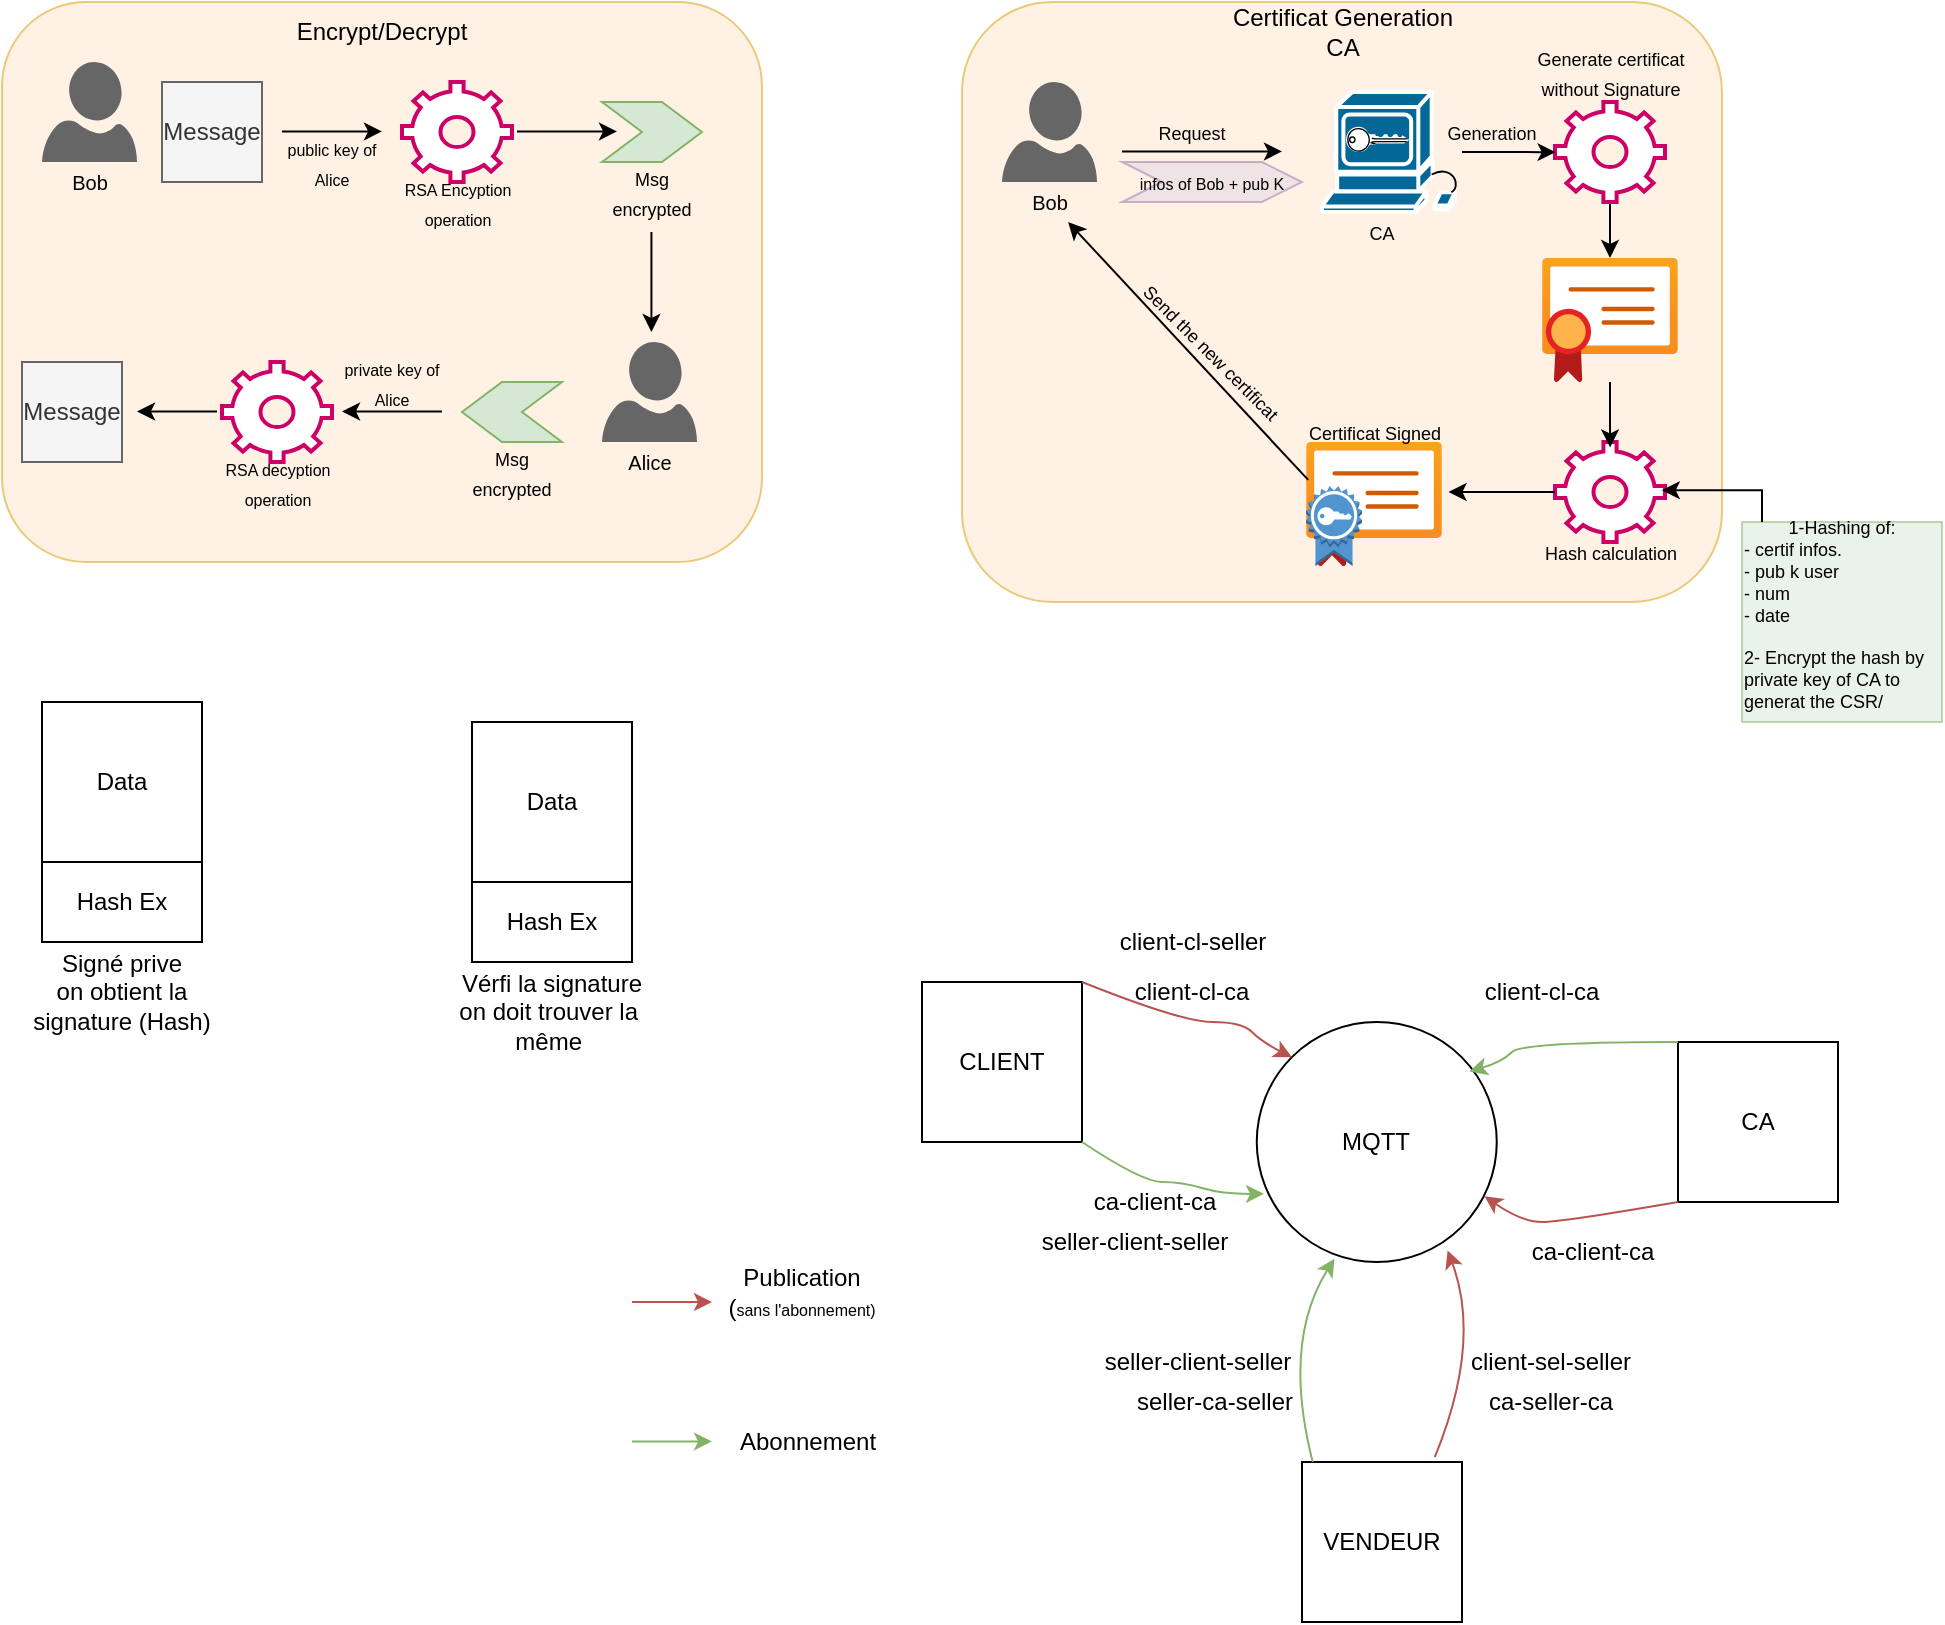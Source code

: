 <mxfile version="24.4.8" type="device">
  <diagram name="Page-1" id="i0Og0DgrA8-Swl__wC8m">
    <mxGraphModel dx="831" dy="481" grid="1" gridSize="10" guides="1" tooltips="1" connect="1" arrows="1" fold="1" page="1" pageScale="1" pageWidth="850" pageHeight="1100" math="0" shadow="0">
      <root>
        <mxCell id="0" />
        <mxCell id="1" parent="0" />
        <mxCell id="gQTu4yViG4mN7dmzVnCT-1" value="" style="rounded=1;whiteSpace=wrap;html=1;fillColor=#ffe6cc;strokeColor=#d79b00;opacity=50;" parent="1" vertex="1">
          <mxGeometry x="160" y="80" width="380" height="280" as="geometry" />
        </mxCell>
        <mxCell id="gQTu4yViG4mN7dmzVnCT-2" value="Encrypt/Decrypt" style="text;html=1;align=center;verticalAlign=middle;whiteSpace=wrap;rounded=0;" parent="1" vertex="1">
          <mxGeometry x="305" y="80" width="90" height="30" as="geometry" />
        </mxCell>
        <mxCell id="gQTu4yViG4mN7dmzVnCT-7" value="" style="group" parent="1" vertex="1" connectable="0">
          <mxGeometry x="460" y="250" width="47.5" height="70" as="geometry" />
        </mxCell>
        <mxCell id="gQTu4yViG4mN7dmzVnCT-3" value="" style="verticalLabelPosition=bottom;html=1;verticalAlign=top;align=center;strokeColor=none;fillColor=#666666;shape=mxgraph.azure.user;" parent="gQTu4yViG4mN7dmzVnCT-7" vertex="1">
          <mxGeometry width="47.5" height="50" as="geometry" />
        </mxCell>
        <mxCell id="gQTu4yViG4mN7dmzVnCT-6" value="&lt;font style=&quot;font-size: 10px;&quot;&gt;Alice&lt;/font&gt;" style="text;html=1;align=center;verticalAlign=middle;whiteSpace=wrap;rounded=0;" parent="gQTu4yViG4mN7dmzVnCT-7" vertex="1">
          <mxGeometry x="11" y="50" width="26.25" height="20" as="geometry" />
        </mxCell>
        <mxCell id="gQTu4yViG4mN7dmzVnCT-8" value="" style="group" parent="1" vertex="1" connectable="0">
          <mxGeometry x="180" y="110" width="47.5" height="70" as="geometry" />
        </mxCell>
        <mxCell id="gQTu4yViG4mN7dmzVnCT-4" value="" style="verticalLabelPosition=bottom;html=1;verticalAlign=top;align=center;strokeColor=none;fillColor=#666666;shape=mxgraph.azure.user;" parent="gQTu4yViG4mN7dmzVnCT-8" vertex="1">
          <mxGeometry width="47.5" height="50" as="geometry" />
        </mxCell>
        <mxCell id="gQTu4yViG4mN7dmzVnCT-5" value="&lt;font style=&quot;font-size: 10px;&quot;&gt;Bob&lt;/font&gt;" style="text;html=1;align=center;verticalAlign=middle;whiteSpace=wrap;rounded=0;" parent="gQTu4yViG4mN7dmzVnCT-8" vertex="1">
          <mxGeometry x="10.63" y="50" width="26.25" height="20" as="geometry" />
        </mxCell>
        <mxCell id="gQTu4yViG4mN7dmzVnCT-12" value="Message" style="whiteSpace=wrap;html=1;aspect=fixed;fillColor=#f5f5f5;fontColor=#333333;strokeColor=#666666;" parent="1" vertex="1">
          <mxGeometry x="240" y="120" width="50" height="50" as="geometry" />
        </mxCell>
        <mxCell id="gQTu4yViG4mN7dmzVnCT-13" value="" style="endArrow=classic;html=1;rounded=0;" parent="1" edge="1">
          <mxGeometry width="50" height="50" relative="1" as="geometry">
            <mxPoint x="300" y="144.71" as="sourcePoint" />
            <mxPoint x="350" y="144.71" as="targetPoint" />
          </mxGeometry>
        </mxCell>
        <mxCell id="gQTu4yViG4mN7dmzVnCT-16" value="&lt;font style=&quot;font-size: 8px;&quot;&gt;public key of Alice&lt;/font&gt;" style="text;html=1;align=center;verticalAlign=middle;whiteSpace=wrap;rounded=0;" parent="1" vertex="1">
          <mxGeometry x="300" y="150" width="50" height="20" as="geometry" />
        </mxCell>
        <mxCell id="gQTu4yViG4mN7dmzVnCT-17" value="" style="html=1;verticalLabelPosition=bottom;align=center;labelBackgroundColor=#ffffff;verticalAlign=top;strokeWidth=2;strokeColor=#CC0066;shadow=0;dashed=0;shape=mxgraph.ios7.icons.settings;" parent="1" vertex="1">
          <mxGeometry x="360" y="120" width="55" height="50" as="geometry" />
        </mxCell>
        <mxCell id="gQTu4yViG4mN7dmzVnCT-18" value="&lt;font style=&quot;font-size: 8px;&quot;&gt;RSA Encyption&lt;/font&gt;&lt;div&gt;&lt;font style=&quot;font-size: 8px;&quot;&gt;operation&lt;/font&gt;&lt;/div&gt;" style="text;html=1;align=center;verticalAlign=middle;whiteSpace=wrap;rounded=0;" parent="1" vertex="1">
          <mxGeometry x="357.5" y="170" width="60" height="20" as="geometry" />
        </mxCell>
        <mxCell id="gQTu4yViG4mN7dmzVnCT-19" value="" style="shape=step;perimeter=stepPerimeter;whiteSpace=wrap;html=1;fixedSize=1;fillColor=#d5e8d4;strokeColor=#82b366;" parent="1" vertex="1">
          <mxGeometry x="460" y="130" width="50" height="30" as="geometry" />
        </mxCell>
        <mxCell id="gQTu4yViG4mN7dmzVnCT-20" value="" style="endArrow=classic;html=1;rounded=0;" parent="1" edge="1">
          <mxGeometry width="50" height="50" relative="1" as="geometry">
            <mxPoint x="417.5" y="144.71" as="sourcePoint" />
            <mxPoint x="467.5" y="144.71" as="targetPoint" />
          </mxGeometry>
        </mxCell>
        <mxCell id="gQTu4yViG4mN7dmzVnCT-21" value="&lt;font style=&quot;font-size: 9px;&quot;&gt;Msg encrypted&lt;/font&gt;" style="text;html=1;align=center;verticalAlign=middle;whiteSpace=wrap;rounded=0;" parent="1" vertex="1">
          <mxGeometry x="460" y="160" width="50" height="30" as="geometry" />
        </mxCell>
        <mxCell id="gQTu4yViG4mN7dmzVnCT-23" value="" style="endArrow=classic;html=1;rounded=0;" parent="1" edge="1">
          <mxGeometry width="50" height="50" relative="1" as="geometry">
            <mxPoint x="484.71" y="195" as="sourcePoint" />
            <mxPoint x="484.71" y="245" as="targetPoint" />
          </mxGeometry>
        </mxCell>
        <mxCell id="gQTu4yViG4mN7dmzVnCT-24" value="" style="shape=step;perimeter=stepPerimeter;whiteSpace=wrap;html=1;fixedSize=1;fillColor=#d5e8d4;strokeColor=#82b366;rotation=-180;" parent="1" vertex="1">
          <mxGeometry x="390" y="270" width="50" height="30" as="geometry" />
        </mxCell>
        <mxCell id="gQTu4yViG4mN7dmzVnCT-25" value="&lt;font style=&quot;font-size: 9px;&quot;&gt;Msg encrypted&lt;/font&gt;" style="text;html=1;align=center;verticalAlign=middle;whiteSpace=wrap;rounded=0;" parent="1" vertex="1">
          <mxGeometry x="390" y="300" width="50" height="30" as="geometry" />
        </mxCell>
        <mxCell id="gQTu4yViG4mN7dmzVnCT-26" value="" style="endArrow=classic;html=1;rounded=0;" parent="1" edge="1">
          <mxGeometry width="50" height="50" relative="1" as="geometry">
            <mxPoint x="380" y="284.71" as="sourcePoint" />
            <mxPoint x="330" y="284.71" as="targetPoint" />
          </mxGeometry>
        </mxCell>
        <mxCell id="gQTu4yViG4mN7dmzVnCT-27" value="&lt;font style=&quot;font-size: 8px;&quot;&gt;private key of Alice&lt;/font&gt;" style="text;html=1;align=center;verticalAlign=middle;whiteSpace=wrap;rounded=0;" parent="1" vertex="1">
          <mxGeometry x="330" y="260" width="50" height="20" as="geometry" />
        </mxCell>
        <mxCell id="gQTu4yViG4mN7dmzVnCT-28" value="" style="html=1;verticalLabelPosition=bottom;align=center;labelBackgroundColor=#ffffff;verticalAlign=top;strokeWidth=2;strokeColor=#CC0066;shadow=0;dashed=0;shape=mxgraph.ios7.icons.settings;" parent="1" vertex="1">
          <mxGeometry x="270" y="260" width="55" height="50" as="geometry" />
        </mxCell>
        <mxCell id="gQTu4yViG4mN7dmzVnCT-29" value="&lt;font style=&quot;font-size: 8px;&quot;&gt;RSA decyption&lt;/font&gt;&lt;div&gt;&lt;font style=&quot;font-size: 8px;&quot;&gt;operation&lt;/font&gt;&lt;/div&gt;" style="text;html=1;align=center;verticalAlign=middle;whiteSpace=wrap;rounded=0;" parent="1" vertex="1">
          <mxGeometry x="267.5" y="310" width="60" height="20" as="geometry" />
        </mxCell>
        <mxCell id="gQTu4yViG4mN7dmzVnCT-30" value="Message" style="whiteSpace=wrap;html=1;aspect=fixed;fillColor=#f5f5f5;fontColor=#333333;strokeColor=#666666;" parent="1" vertex="1">
          <mxGeometry x="170" y="260" width="50" height="50" as="geometry" />
        </mxCell>
        <mxCell id="gQTu4yViG4mN7dmzVnCT-31" value="" style="endArrow=classic;html=1;rounded=0;" parent="1" edge="1">
          <mxGeometry width="50" height="50" relative="1" as="geometry">
            <mxPoint x="267.5" y="284.71" as="sourcePoint" />
            <mxPoint x="227.5" y="284.71" as="targetPoint" />
          </mxGeometry>
        </mxCell>
        <mxCell id="gQTu4yViG4mN7dmzVnCT-32" value="" style="rounded=1;whiteSpace=wrap;html=1;fillColor=#ffe6cc;strokeColor=#d79b00;opacity=50;" parent="1" vertex="1">
          <mxGeometry x="640" y="80" width="380" height="300" as="geometry" />
        </mxCell>
        <mxCell id="gQTu4yViG4mN7dmzVnCT-33" value="Certificat Generation&lt;div&gt;CA&lt;/div&gt;" style="text;html=1;align=center;verticalAlign=middle;whiteSpace=wrap;rounded=0;" parent="1" vertex="1">
          <mxGeometry x="767.5" y="80" width="125" height="30" as="geometry" />
        </mxCell>
        <mxCell id="gQTu4yViG4mN7dmzVnCT-36" value="" style="group" parent="1" vertex="1" connectable="0">
          <mxGeometry x="660" y="120" width="47.5" height="70" as="geometry" />
        </mxCell>
        <mxCell id="gQTu4yViG4mN7dmzVnCT-37" value="" style="verticalLabelPosition=bottom;html=1;verticalAlign=top;align=center;strokeColor=none;fillColor=#666666;shape=mxgraph.azure.user;" parent="gQTu4yViG4mN7dmzVnCT-36" vertex="1">
          <mxGeometry width="47.5" height="50" as="geometry" />
        </mxCell>
        <mxCell id="gQTu4yViG4mN7dmzVnCT-38" value="&lt;font style=&quot;font-size: 10px;&quot;&gt;Bob&lt;/font&gt;" style="text;html=1;align=center;verticalAlign=middle;whiteSpace=wrap;rounded=0;" parent="gQTu4yViG4mN7dmzVnCT-36" vertex="1">
          <mxGeometry x="10.63" y="50" width="26.25" height="20" as="geometry" />
        </mxCell>
        <mxCell id="gQTu4yViG4mN7dmzVnCT-39" value="" style="endArrow=classic;html=1;rounded=0;" parent="1" edge="1">
          <mxGeometry width="50" height="50" relative="1" as="geometry">
            <mxPoint x="720" y="154.71" as="sourcePoint" />
            <mxPoint x="800" y="154.71" as="targetPoint" />
          </mxGeometry>
        </mxCell>
        <mxCell id="gQTu4yViG4mN7dmzVnCT-41" value="&lt;font style=&quot;font-size: 9px;&quot;&gt;Request&lt;/font&gt;" style="text;html=1;align=center;verticalAlign=middle;whiteSpace=wrap;rounded=0;" parent="1" vertex="1">
          <mxGeometry x="730" y="140" width="50" height="10" as="geometry" />
        </mxCell>
        <mxCell id="gQTu4yViG4mN7dmzVnCT-42" value="&lt;font style=&quot;font-size: 8px;&quot;&gt;infos of Bob + pub K&lt;/font&gt;" style="shape=step;perimeter=stepPerimeter;whiteSpace=wrap;html=1;fixedSize=1;fillColor=#e1d5e7;strokeColor=#9673a6;opacity=50;" parent="1" vertex="1">
          <mxGeometry x="720" y="160" width="90" height="20" as="geometry" />
        </mxCell>
        <mxCell id="gQTu4yViG4mN7dmzVnCT-44" value="" style="group" parent="1" vertex="1" connectable="0">
          <mxGeometry x="820" y="125" width="70" height="75" as="geometry" />
        </mxCell>
        <mxCell id="gQTu4yViG4mN7dmzVnCT-35" value="" style="shape=mxgraph.cisco.misc.cisco_ca;html=1;pointerEvents=1;dashed=0;fillColor=#036897;strokeColor=#ffffff;strokeWidth=2;verticalLabelPosition=bottom;verticalAlign=top;align=center;outlineConnect=0;" parent="gQTu4yViG4mN7dmzVnCT-44" vertex="1">
          <mxGeometry width="70" height="60" as="geometry" />
        </mxCell>
        <mxCell id="gQTu4yViG4mN7dmzVnCT-43" value="&lt;font style=&quot;font-size: 9px;&quot;&gt;CA&lt;/font&gt;" style="text;html=1;align=center;verticalAlign=middle;whiteSpace=wrap;rounded=0;" parent="gQTu4yViG4mN7dmzVnCT-44" vertex="1">
          <mxGeometry x="20" y="65" width="20" height="10" as="geometry" />
        </mxCell>
        <mxCell id="gQTu4yViG4mN7dmzVnCT-45" value="" style="image;aspect=fixed;html=1;points=[];align=center;fontSize=12;image=img/lib/azure2/app_services/App_Service_Certificates.svg;" parent="1" vertex="1">
          <mxGeometry x="930" y="208" width="68" height="62" as="geometry" />
        </mxCell>
        <mxCell id="gQTu4yViG4mN7dmzVnCT-47" value="&lt;font style=&quot;font-size: 9px;&quot;&gt;Generation&lt;/font&gt;" style="text;html=1;align=center;verticalAlign=middle;whiteSpace=wrap;rounded=0;" parent="1" vertex="1">
          <mxGeometry x="880" y="140" width="50" height="10" as="geometry" />
        </mxCell>
        <mxCell id="gQTu4yViG4mN7dmzVnCT-52" style="edgeStyle=orthogonalEdgeStyle;rounded=0;orthogonalLoop=1;jettySize=auto;html=1;" parent="1" source="gQTu4yViG4mN7dmzVnCT-48" target="gQTu4yViG4mN7dmzVnCT-45" edge="1">
          <mxGeometry relative="1" as="geometry" />
        </mxCell>
        <mxCell id="gQTu4yViG4mN7dmzVnCT-48" value="" style="html=1;verticalLabelPosition=bottom;align=center;labelBackgroundColor=#ffffff;verticalAlign=top;strokeWidth=2;strokeColor=#CC0066;shadow=0;dashed=0;shape=mxgraph.ios7.icons.settings;" parent="1" vertex="1">
          <mxGeometry x="936.5" y="130" width="55" height="50" as="geometry" />
        </mxCell>
        <mxCell id="gQTu4yViG4mN7dmzVnCT-49" value="&lt;font style=&quot;font-size: 9px;&quot;&gt;Generate certificat without Signature&lt;/font&gt;" style="text;html=1;align=center;verticalAlign=middle;whiteSpace=wrap;rounded=0;" parent="1" vertex="1">
          <mxGeometry x="922.63" y="110" width="82.75" height="10" as="geometry" />
        </mxCell>
        <mxCell id="gQTu4yViG4mN7dmzVnCT-53" style="edgeStyle=orthogonalEdgeStyle;rounded=0;orthogonalLoop=1;jettySize=auto;html=1;entryX=0.006;entryY=0.502;entryDx=0;entryDy=0;entryPerimeter=0;" parent="1" source="gQTu4yViG4mN7dmzVnCT-35" target="gQTu4yViG4mN7dmzVnCT-48" edge="1">
          <mxGeometry relative="1" as="geometry" />
        </mxCell>
        <mxCell id="gQTu4yViG4mN7dmzVnCT-55" value="" style="html=1;verticalLabelPosition=bottom;align=center;labelBackgroundColor=#ffffff;verticalAlign=top;strokeWidth=2;strokeColor=#CC0066;shadow=0;dashed=0;shape=mxgraph.ios7.icons.settings;" parent="1" vertex="1">
          <mxGeometry x="936.5" y="300" width="55" height="50" as="geometry" />
        </mxCell>
        <mxCell id="gQTu4yViG4mN7dmzVnCT-56" style="edgeStyle=orthogonalEdgeStyle;rounded=0;orthogonalLoop=1;jettySize=auto;html=1;entryX=0.501;entryY=0.054;entryDx=0;entryDy=0;entryPerimeter=0;" parent="1" source="gQTu4yViG4mN7dmzVnCT-45" target="gQTu4yViG4mN7dmzVnCT-55" edge="1">
          <mxGeometry relative="1" as="geometry" />
        </mxCell>
        <mxCell id="gQTu4yViG4mN7dmzVnCT-57" value="&lt;font style=&quot;font-size: 9px;&quot;&gt;Hash calculation&lt;/font&gt;" style="text;html=1;align=center;verticalAlign=middle;whiteSpace=wrap;rounded=0;" parent="1" vertex="1">
          <mxGeometry x="922.63" y="350" width="82.75" height="10" as="geometry" />
        </mxCell>
        <mxCell id="gQTu4yViG4mN7dmzVnCT-59" style="edgeStyle=orthogonalEdgeStyle;rounded=0;orthogonalLoop=1;jettySize=auto;html=1;entryX=1.048;entryY=0.403;entryDx=0;entryDy=0;entryPerimeter=0;" parent="1" source="gQTu4yViG4mN7dmzVnCT-55" target="gQTu4yViG4mN7dmzVnCT-58" edge="1">
          <mxGeometry relative="1" as="geometry" />
        </mxCell>
        <mxCell id="gQTu4yViG4mN7dmzVnCT-61" value="" style="group" parent="1" vertex="1" connectable="0">
          <mxGeometry x="812" y="300" width="68" height="62" as="geometry" />
        </mxCell>
        <mxCell id="gQTu4yViG4mN7dmzVnCT-58" value="" style="image;aspect=fixed;html=1;points=[];align=center;fontSize=12;image=img/lib/azure2/app_services/App_Service_Certificates.svg;" parent="gQTu4yViG4mN7dmzVnCT-61" vertex="1">
          <mxGeometry width="68" height="62" as="geometry" />
        </mxCell>
        <mxCell id="gQTu4yViG4mN7dmzVnCT-60" value="" style="outlineConnect=0;dashed=0;verticalLabelPosition=bottom;verticalAlign=top;align=center;html=1;shape=mxgraph.aws3.certificate;fillColor=#5294CF;gradientColor=none;" parent="gQTu4yViG4mN7dmzVnCT-61" vertex="1">
          <mxGeometry y="22" width="28" height="40" as="geometry" />
        </mxCell>
        <mxCell id="gQTu4yViG4mN7dmzVnCT-62" value="&lt;font style=&quot;font-size: 9px;&quot;&gt;Certificat Signed&lt;/font&gt;" style="text;html=1;align=center;verticalAlign=middle;whiteSpace=wrap;rounded=0;" parent="1" vertex="1">
          <mxGeometry x="804.63" y="290" width="82.75" height="10" as="geometry" />
        </mxCell>
        <mxCell id="gQTu4yViG4mN7dmzVnCT-63" value="" style="whiteSpace=wrap;html=1;aspect=fixed;fillColor=#d5e8d4;strokeColor=#82b366;opacity=50;align=left;" parent="1" vertex="1">
          <mxGeometry x="1030" y="340" width="100" height="100" as="geometry" />
        </mxCell>
        <mxCell id="gQTu4yViG4mN7dmzVnCT-64" style="edgeStyle=orthogonalEdgeStyle;rounded=0;orthogonalLoop=1;jettySize=auto;html=1;entryX=0.971;entryY=0.482;entryDx=0;entryDy=0;entryPerimeter=0;" parent="1" source="gQTu4yViG4mN7dmzVnCT-63" target="gQTu4yViG4mN7dmzVnCT-55" edge="1">
          <mxGeometry relative="1" as="geometry">
            <Array as="points">
              <mxPoint x="1040" y="324" />
            </Array>
          </mxGeometry>
        </mxCell>
        <mxCell id="gQTu4yViG4mN7dmzVnCT-65" value="&lt;font style=&quot;text-align: left; font-size: 9px;&quot;&gt;1-Hashing of:&lt;/font&gt;&lt;div style=&quot;text-align: left; font-size: 9px;&quot;&gt;- certif infos.&lt;/div&gt;&lt;div style=&quot;text-align: left; font-size: 9px;&quot;&gt;- pub k user&lt;/div&gt;&lt;div style=&quot;text-align: left; font-size: 9px;&quot;&gt;- num&lt;/div&gt;&lt;div style=&quot;text-align: left; font-size: 9px;&quot;&gt;- date&lt;/div&gt;&lt;div style=&quot;text-align: left; font-size: 9px;&quot;&gt;&amp;nbsp; &amp;nbsp; &amp;nbsp; &amp;nbsp;&lt;/div&gt;&lt;div style=&quot;text-align: left; font-size: 9px;&quot;&gt;2- Encrypt the hash by private key of CA to generat the CSR/&lt;/div&gt;&lt;div style=&quot;text-align: left; font-size: 9px;&quot;&gt;&lt;br&gt;&lt;/div&gt;" style="text;html=1;align=center;verticalAlign=middle;whiteSpace=wrap;rounded=0;" parent="1" vertex="1">
          <mxGeometry x="1030" y="350" width="100" height="80" as="geometry" />
        </mxCell>
        <mxCell id="gQTu4yViG4mN7dmzVnCT-66" value="" style="endArrow=classic;html=1;rounded=0;exitX=0.016;exitY=0.306;exitDx=0;exitDy=0;exitPerimeter=0;" parent="1" source="gQTu4yViG4mN7dmzVnCT-58" target="gQTu4yViG4mN7dmzVnCT-38" edge="1">
          <mxGeometry width="50" height="50" relative="1" as="geometry">
            <mxPoint x="860" y="310" as="sourcePoint" />
            <mxPoint x="910" y="260" as="targetPoint" />
          </mxGeometry>
        </mxCell>
        <mxCell id="gQTu4yViG4mN7dmzVnCT-67" value="&lt;font style=&quot;font-size: 9px;&quot;&gt;Send the new certificat&lt;/font&gt;" style="text;html=1;align=center;verticalAlign=middle;whiteSpace=wrap;rounded=0;rotation=45;" parent="1" vertex="1">
          <mxGeometry x="715" y="250" width="100" height="10" as="geometry" />
        </mxCell>
        <mxCell id="2" value="Data" style="whiteSpace=wrap;html=1;aspect=fixed;" parent="1" vertex="1">
          <mxGeometry x="180" y="430" width="80" height="80" as="geometry" />
        </mxCell>
        <mxCell id="3" value="Hash Ex" style="rounded=0;whiteSpace=wrap;html=1;" parent="1" vertex="1">
          <mxGeometry x="180" y="510" width="80" height="40" as="geometry" />
        </mxCell>
        <mxCell id="4" value="Signé prive&lt;br&gt;on obtient la signature (Hash)" style="text;html=1;strokeColor=none;fillColor=none;align=center;verticalAlign=middle;whiteSpace=wrap;rounded=0;" parent="1" vertex="1">
          <mxGeometry x="170" y="560" width="100" height="30" as="geometry" />
        </mxCell>
        <mxCell id="6" value="Hash Ex" style="rounded=0;whiteSpace=wrap;html=1;" parent="1" vertex="1">
          <mxGeometry x="395" y="520" width="80" height="40" as="geometry" />
        </mxCell>
        <mxCell id="7" value="Data" style="whiteSpace=wrap;html=1;aspect=fixed;" parent="1" vertex="1">
          <mxGeometry x="395" y="440" width="80" height="80" as="geometry" />
        </mxCell>
        <mxCell id="8" value="Vérfi la signature&lt;br&gt;on doit trouver la&amp;nbsp;&lt;br&gt;même&amp;nbsp;" style="text;html=1;strokeColor=none;fillColor=none;align=center;verticalAlign=middle;whiteSpace=wrap;rounded=0;" parent="1" vertex="1">
          <mxGeometry x="385" y="570" width="100" height="30" as="geometry" />
        </mxCell>
        <mxCell id="5gR2oAT6C9rojTBFEBbr-8" value="CLIENT" style="whiteSpace=wrap;html=1;aspect=fixed;" vertex="1" parent="1">
          <mxGeometry x="620" y="570" width="80" height="80" as="geometry" />
        </mxCell>
        <mxCell id="5gR2oAT6C9rojTBFEBbr-9" value="VENDEUR" style="whiteSpace=wrap;html=1;aspect=fixed;" vertex="1" parent="1">
          <mxGeometry x="810" y="810" width="80" height="80" as="geometry" />
        </mxCell>
        <mxCell id="5gR2oAT6C9rojTBFEBbr-10" value="CA" style="whiteSpace=wrap;html=1;aspect=fixed;" vertex="1" parent="1">
          <mxGeometry x="998" y="600" width="80" height="80" as="geometry" />
        </mxCell>
        <mxCell id="5gR2oAT6C9rojTBFEBbr-11" value="MQTT" style="ellipse;whiteSpace=wrap;html=1;aspect=fixed;" vertex="1" parent="1">
          <mxGeometry x="787.38" y="590" width="120" height="120" as="geometry" />
        </mxCell>
        <mxCell id="5gR2oAT6C9rojTBFEBbr-12" value="" style="curved=1;endArrow=classic;html=1;rounded=0;exitX=1;exitY=0;exitDx=0;exitDy=0;entryX=0;entryY=0;entryDx=0;entryDy=0;fillColor=#f8cecc;strokeColor=#b85450;" edge="1" parent="1" source="5gR2oAT6C9rojTBFEBbr-8" target="5gR2oAT6C9rojTBFEBbr-11">
          <mxGeometry width="50" height="50" relative="1" as="geometry">
            <mxPoint x="850" y="620" as="sourcePoint" />
            <mxPoint x="900" y="570" as="targetPoint" />
            <Array as="points">
              <mxPoint x="750" y="590" />
              <mxPoint x="780" y="590" />
              <mxPoint x="790" y="600" />
            </Array>
          </mxGeometry>
        </mxCell>
        <mxCell id="5gR2oAT6C9rojTBFEBbr-13" value="client-cl-ca" style="text;html=1;align=center;verticalAlign=middle;whiteSpace=wrap;rounded=0;" vertex="1" parent="1">
          <mxGeometry x="725" y="560" width="60" height="30" as="geometry" />
        </mxCell>
        <mxCell id="5gR2oAT6C9rojTBFEBbr-14" value="" style="curved=1;endArrow=classic;html=1;rounded=0;exitX=1;exitY=1;exitDx=0;exitDy=0;entryX=0.03;entryY=0.716;entryDx=0;entryDy=0;entryPerimeter=0;fillColor=#d5e8d4;strokeColor=#82b366;" edge="1" parent="1" source="5gR2oAT6C9rojTBFEBbr-8" target="5gR2oAT6C9rojTBFEBbr-11">
          <mxGeometry width="50" height="50" relative="1" as="geometry">
            <mxPoint x="740" y="720" as="sourcePoint" />
            <mxPoint x="790" y="670" as="targetPoint" />
            <Array as="points">
              <mxPoint x="730" y="670" />
              <mxPoint x="750" y="670" />
              <mxPoint x="770" y="676" />
            </Array>
          </mxGeometry>
        </mxCell>
        <mxCell id="5gR2oAT6C9rojTBFEBbr-16" value="" style="curved=1;endArrow=classic;html=1;rounded=0;exitX=0;exitY=0;exitDx=0;exitDy=0;entryX=0.886;entryY=0.206;entryDx=0;entryDy=0;fillColor=#d5e8d4;strokeColor=#82b366;entryPerimeter=0;" edge="1" parent="1" source="5gR2oAT6C9rojTBFEBbr-10" target="5gR2oAT6C9rojTBFEBbr-11">
          <mxGeometry width="50" height="50" relative="1" as="geometry">
            <mxPoint x="850" y="680" as="sourcePoint" />
            <mxPoint x="900" y="630" as="targetPoint" />
            <Array as="points">
              <mxPoint x="920" y="600" />
              <mxPoint x="910" y="610" />
            </Array>
          </mxGeometry>
        </mxCell>
        <mxCell id="5gR2oAT6C9rojTBFEBbr-17" value="client-cl-ca" style="text;html=1;align=center;verticalAlign=middle;whiteSpace=wrap;rounded=0;" vertex="1" parent="1">
          <mxGeometry x="900" y="560" width="60" height="30" as="geometry" />
        </mxCell>
        <mxCell id="5gR2oAT6C9rojTBFEBbr-19" value="" style="curved=1;endArrow=classic;html=1;rounded=0;exitX=0;exitY=1;exitDx=0;exitDy=0;entryX=0.949;entryY=0.726;entryDx=0;entryDy=0;fillColor=#f8cecc;strokeColor=#b85450;entryPerimeter=0;" edge="1" parent="1" source="5gR2oAT6C9rojTBFEBbr-10" target="5gR2oAT6C9rojTBFEBbr-11">
          <mxGeometry width="50" height="50" relative="1" as="geometry">
            <mxPoint x="980" y="620" as="sourcePoint" />
            <mxPoint x="881" y="639" as="targetPoint" />
            <Array as="points">
              <mxPoint x="940" y="690" />
              <mxPoint x="920" y="690" />
            </Array>
          </mxGeometry>
        </mxCell>
        <mxCell id="5gR2oAT6C9rojTBFEBbr-21" value="ca-client-ca" style="text;html=1;align=center;verticalAlign=middle;whiteSpace=wrap;rounded=0;" vertex="1" parent="1">
          <mxGeometry x="918.88" y="690" width="72.62" height="30" as="geometry" />
        </mxCell>
        <mxCell id="5gR2oAT6C9rojTBFEBbr-22" value="" style="endArrow=classic;html=1;rounded=0;fillColor=#f8cecc;strokeColor=#b85450;" edge="1" parent="1">
          <mxGeometry width="50" height="50" relative="1" as="geometry">
            <mxPoint x="475" y="730" as="sourcePoint" />
            <mxPoint x="515" y="730" as="targetPoint" />
          </mxGeometry>
        </mxCell>
        <mxCell id="5gR2oAT6C9rojTBFEBbr-24" value="Publication (&lt;font style=&quot;font-size: 8px;&quot;&gt;sans&amp;nbsp;l&#39;abonnement)&lt;/font&gt;" style="text;html=1;align=center;verticalAlign=middle;whiteSpace=wrap;rounded=0;" vertex="1" parent="1">
          <mxGeometry x="500" y="710" width="120" height="30" as="geometry" />
        </mxCell>
        <mxCell id="5gR2oAT6C9rojTBFEBbr-28" value="" style="endArrow=classic;html=1;rounded=0;fillColor=#d5e8d4;strokeColor=#82b366;" edge="1" parent="1">
          <mxGeometry width="50" height="50" relative="1" as="geometry">
            <mxPoint x="475" y="799.71" as="sourcePoint" />
            <mxPoint x="515" y="799.71" as="targetPoint" />
          </mxGeometry>
        </mxCell>
        <mxCell id="5gR2oAT6C9rojTBFEBbr-29" value="&amp;nbsp; Abonnement" style="text;html=1;align=center;verticalAlign=middle;whiteSpace=wrap;rounded=0;" vertex="1" parent="1">
          <mxGeometry x="500" y="785" width="120" height="30" as="geometry" />
        </mxCell>
        <mxCell id="5gR2oAT6C9rojTBFEBbr-30" value="ca-client-ca" style="text;html=1;align=center;verticalAlign=middle;whiteSpace=wrap;rounded=0;" vertex="1" parent="1">
          <mxGeometry x="700" y="670" width="72.62" height="20" as="geometry" />
        </mxCell>
        <mxCell id="5gR2oAT6C9rojTBFEBbr-31" value="" style="curved=1;endArrow=classic;html=1;rounded=0;entryX=0.324;entryY=0.986;entryDx=0;entryDy=0;entryPerimeter=0;exitX=0.067;exitY=0;exitDx=0;exitDy=0;exitPerimeter=0;fillColor=#d5e8d4;strokeColor=#82b366;" edge="1" parent="1" source="5gR2oAT6C9rojTBFEBbr-9" target="5gR2oAT6C9rojTBFEBbr-11">
          <mxGeometry width="50" height="50" relative="1" as="geometry">
            <mxPoint x="800" y="800" as="sourcePoint" />
            <mxPoint x="765" y="740" as="targetPoint" />
            <Array as="points">
              <mxPoint x="800" y="750" />
            </Array>
          </mxGeometry>
        </mxCell>
        <mxCell id="5gR2oAT6C9rojTBFEBbr-32" value="client-cl-seller" style="text;html=1;align=center;verticalAlign=middle;whiteSpace=wrap;rounded=0;" vertex="1" parent="1">
          <mxGeometry x="713.75" y="540" width="82.5" height="20" as="geometry" />
        </mxCell>
        <mxCell id="5gR2oAT6C9rojTBFEBbr-33" value="seller-client-seller" style="text;html=1;align=center;verticalAlign=middle;whiteSpace=wrap;rounded=0;" vertex="1" parent="1">
          <mxGeometry x="664.76" y="690" width="122.62" height="20" as="geometry" />
        </mxCell>
        <mxCell id="5gR2oAT6C9rojTBFEBbr-34" value="seller-client-seller" style="text;html=1;align=center;verticalAlign=middle;whiteSpace=wrap;rounded=0;" vertex="1" parent="1">
          <mxGeometry x="710" y="750" width="96.25" height="20" as="geometry" />
        </mxCell>
        <mxCell id="5gR2oAT6C9rojTBFEBbr-35" value="" style="curved=1;endArrow=classic;html=1;rounded=0;entryX=0.795;entryY=0.952;entryDx=0;entryDy=0;entryPerimeter=0;fillColor=#f8cecc;strokeColor=#b85450;exitX=0.83;exitY=-0.03;exitDx=0;exitDy=0;exitPerimeter=0;" edge="1" parent="1" source="5gR2oAT6C9rojTBFEBbr-9" target="5gR2oAT6C9rojTBFEBbr-11">
          <mxGeometry width="50" height="50" relative="1" as="geometry">
            <mxPoint x="960" y="810" as="sourcePoint" />
            <mxPoint x="881.5" y="802" as="targetPoint" />
            <Array as="points">
              <mxPoint x="900" y="750" />
            </Array>
          </mxGeometry>
        </mxCell>
        <mxCell id="5gR2oAT6C9rojTBFEBbr-36" value="client-sel-seller" style="text;html=1;align=center;verticalAlign=middle;whiteSpace=wrap;rounded=0;" vertex="1" parent="1">
          <mxGeometry x="892.5" y="750" width="82.5" height="20" as="geometry" />
        </mxCell>
        <mxCell id="5gR2oAT6C9rojTBFEBbr-37" value="seller-ca-seller" style="text;html=1;align=center;verticalAlign=middle;whiteSpace=wrap;rounded=0;" vertex="1" parent="1">
          <mxGeometry x="725" y="770" width="82.5" height="20" as="geometry" />
        </mxCell>
        <mxCell id="5gR2oAT6C9rojTBFEBbr-38" value="ca-seller-ca" style="text;html=1;align=center;verticalAlign=middle;whiteSpace=wrap;rounded=0;" vertex="1" parent="1">
          <mxGeometry x="892.5" y="770" width="82.5" height="20" as="geometry" />
        </mxCell>
      </root>
    </mxGraphModel>
  </diagram>
</mxfile>
